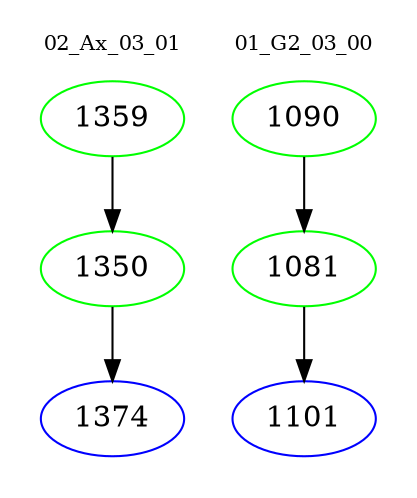 digraph{
subgraph cluster_0 {
color = white
label = "02_Ax_03_01";
fontsize=10;
T0_1359 [label="1359", color="green"]
T0_1359 -> T0_1350 [color="black"]
T0_1350 [label="1350", color="green"]
T0_1350 -> T0_1374 [color="black"]
T0_1374 [label="1374", color="blue"]
}
subgraph cluster_1 {
color = white
label = "01_G2_03_00";
fontsize=10;
T1_1090 [label="1090", color="green"]
T1_1090 -> T1_1081 [color="black"]
T1_1081 [label="1081", color="green"]
T1_1081 -> T1_1101 [color="black"]
T1_1101 [label="1101", color="blue"]
}
}
